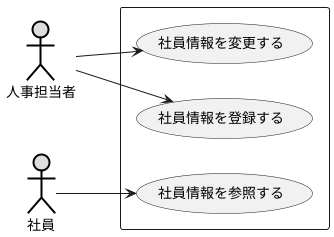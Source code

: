 @startuml ユースケース図
left to right direction
actor 人事担当者 #DDDDDD;line:black;line.bold;
actor 社員 #DDDDDD;line:black;line.bold;
rectangle {
usecase 社員情報を変更する
usecase 社員情報を登録する
usecase 社員情報を参照する
}
人事担当者 --> 社員情報を登録する
人事担当者 --> 社員情報を変更する
社員 -->  社員情報を参照する
@enduml